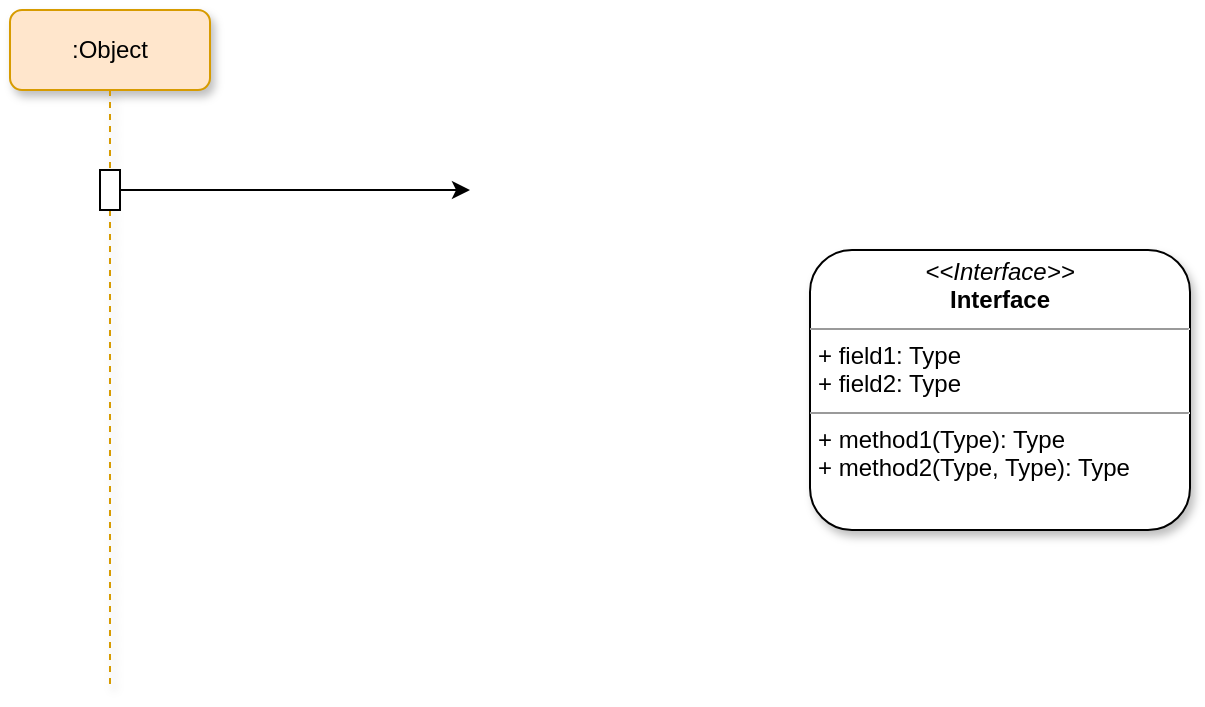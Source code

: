 <mxfile version="15.2.5" type="github">
  <diagram id="ZGr4nzdULrTlAEbczkuR" name="Page-1">
    <mxGraphModel dx="782" dy="436" grid="1" gridSize="10" guides="1" tooltips="1" connect="1" arrows="1" fold="1" page="1" pageScale="1" pageWidth="827" pageHeight="1169" math="0" shadow="0">
      <root>
        <mxCell id="0" />
        <mxCell id="1" parent="0" />
        <mxCell id="nQZJlbJv1yJScK5KTfNI-1" value=":Object" style="shape=umlLifeline;perimeter=lifelinePerimeter;whiteSpace=wrap;html=1;container=1;collapsible=0;recursiveResize=0;outlineConnect=0;fillColor=#ffe6cc;strokeColor=#d79b00;rounded=1;shadow=1;glass=0;sketch=0;" parent="1" vertex="1">
          <mxGeometry x="140" y="70" width="100" height="340" as="geometry" />
        </mxCell>
        <mxCell id="nQZJlbJv1yJScK5KTfNI-2" value="" style="html=1;points=[];perimeter=orthogonalPerimeter;" parent="nQZJlbJv1yJScK5KTfNI-1" vertex="1">
          <mxGeometry x="45" y="80" width="10" height="20" as="geometry" />
        </mxCell>
        <mxCell id="nQZJlbJv1yJScK5KTfNI-3" style="edgeStyle=orthogonalEdgeStyle;rounded=0;orthogonalLoop=1;jettySize=auto;html=1;" parent="1" source="nQZJlbJv1yJScK5KTfNI-2" edge="1">
          <mxGeometry relative="1" as="geometry">
            <mxPoint x="370" y="160" as="targetPoint" />
          </mxGeometry>
        </mxCell>
        <mxCell id="NWv6kDnUhxYA3lw0kbhT-1" value="&lt;p style=&quot;margin:0px;margin-top:4px;text-align:center;&quot;&gt;&lt;i&gt;&amp;lt;&amp;lt;Interface&amp;gt;&amp;gt;&lt;/i&gt;&lt;br/&gt;&lt;b&gt;Interface&lt;/b&gt;&lt;/p&gt;&lt;hr size=&quot;1&quot;/&gt;&lt;p style=&quot;margin:0px;margin-left:4px;&quot;&gt;+ field1: Type&lt;br/&gt;+ field2: Type&lt;/p&gt;&lt;hr size=&quot;1&quot;/&gt;&lt;p style=&quot;margin:0px;margin-left:4px;&quot;&gt;+ method1(Type): Type&lt;br/&gt;+ method2(Type, Type): Type&lt;/p&gt;" style="verticalAlign=top;align=left;overflow=fill;fontSize=12;fontFamily=Helvetica;html=1;rounded=1;shadow=1;glass=0;sketch=0;" vertex="1" parent="1">
          <mxGeometry x="540" y="190" width="190" height="140" as="geometry" />
        </mxCell>
      </root>
    </mxGraphModel>
  </diagram>
</mxfile>
